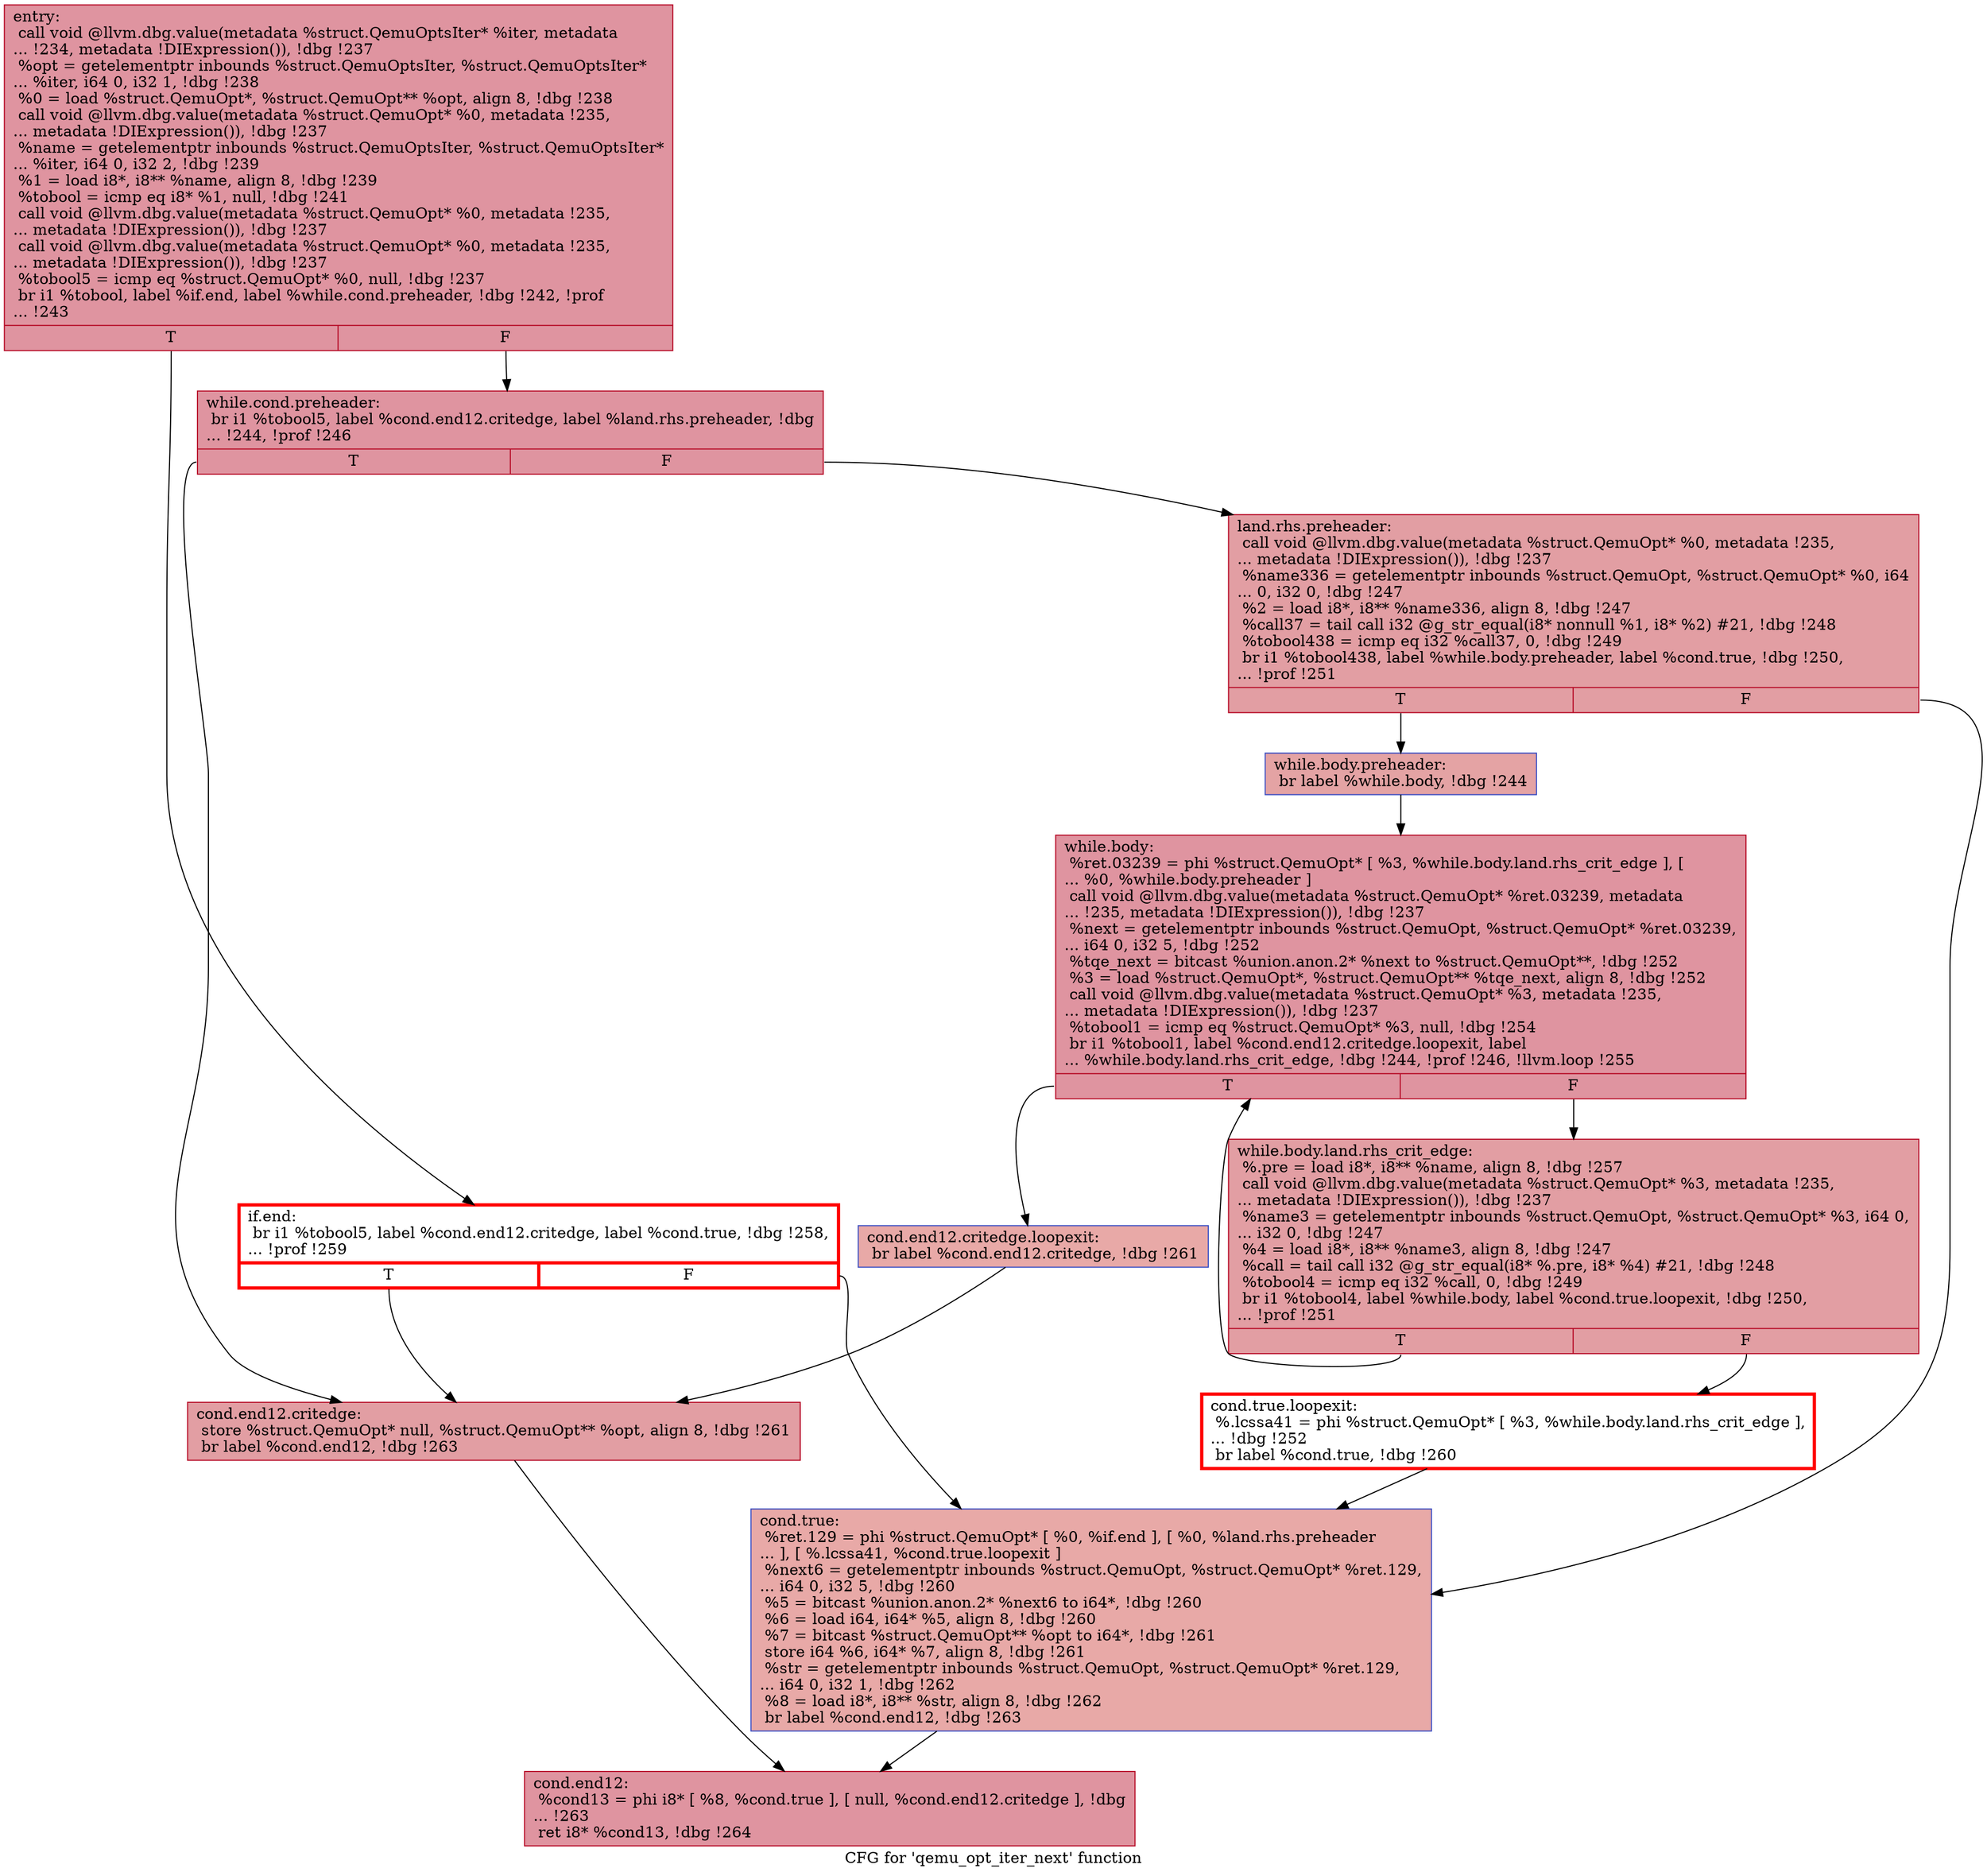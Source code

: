 digraph "CFG for 'qemu_opt_iter_next' function" {
	label="CFG for 'qemu_opt_iter_next' function";

	Node0x55ef421c2ad0 [shape=record,color="#b70d28ff", style=filled, fillcolor="#b70d2870",label="{entry:\l  call void @llvm.dbg.value(metadata %struct.QemuOptsIter* %iter, metadata\l... !234, metadata !DIExpression()), !dbg !237\l  %opt = getelementptr inbounds %struct.QemuOptsIter, %struct.QemuOptsIter*\l... %iter, i64 0, i32 1, !dbg !238\l  %0 = load %struct.QemuOpt*, %struct.QemuOpt** %opt, align 8, !dbg !238\l  call void @llvm.dbg.value(metadata %struct.QemuOpt* %0, metadata !235,\l... metadata !DIExpression()), !dbg !237\l  %name = getelementptr inbounds %struct.QemuOptsIter, %struct.QemuOptsIter*\l... %iter, i64 0, i32 2, !dbg !239\l  %1 = load i8*, i8** %name, align 8, !dbg !239\l  %tobool = icmp eq i8* %1, null, !dbg !241\l  call void @llvm.dbg.value(metadata %struct.QemuOpt* %0, metadata !235,\l... metadata !DIExpression()), !dbg !237\l  call void @llvm.dbg.value(metadata %struct.QemuOpt* %0, metadata !235,\l... metadata !DIExpression()), !dbg !237\l  %tobool5 = icmp eq %struct.QemuOpt* %0, null, !dbg !237\l  br i1 %tobool, label %if.end, label %while.cond.preheader, !dbg !242, !prof\l... !243\l|{<s0>T|<s1>F}}"];
	Node0x55ef421c2ad0:s0 -> Node0x55ef421c39a0;
	Node0x55ef421c2ad0:s1 -> Node0x55ef421c3950;
	Node0x55ef421c3950 [shape=record,color="#b70d28ff", style=filled, fillcolor="#b70d2870",label="{while.cond.preheader:                             \l  br i1 %tobool5, label %cond.end12.critedge, label %land.rhs.preheader, !dbg\l... !244, !prof !246\l|{<s0>T|<s1>F}}"];
	Node0x55ef421c3950:s0 -> Node0x55ef42166ec0;
	Node0x55ef421c3950:s1 -> Node0x55ef4233c950;
	Node0x55ef4233c950 [shape=record,color="#b70d28ff", style=filled, fillcolor="#be242e70",label="{land.rhs.preheader:                               \l  call void @llvm.dbg.value(metadata %struct.QemuOpt* %0, metadata !235,\l... metadata !DIExpression()), !dbg !237\l  %name336 = getelementptr inbounds %struct.QemuOpt, %struct.QemuOpt* %0, i64\l... 0, i32 0, !dbg !247\l  %2 = load i8*, i8** %name336, align 8, !dbg !247\l  %call37 = tail call i32 @g_str_equal(i8* nonnull %1, i8* %2) #21, !dbg !248\l  %tobool438 = icmp eq i32 %call37, 0, !dbg !249\l  br i1 %tobool438, label %while.body.preheader, label %cond.true, !dbg !250,\l... !prof !251\l|{<s0>T|<s1>F}}"];
	Node0x55ef4233c950:s0 -> Node0x55ef4247d780;
	Node0x55ef4233c950:s1 -> Node0x55ef421c5b10;
	Node0x55ef4247d780 [shape=record,color="#3d50c3ff", style=filled, fillcolor="#c32e3170",label="{while.body.preheader:                             \l  br label %while.body, !dbg !244\l}"];
	Node0x55ef4247d780 -> Node0x55ef421c54e0;
	Node0x55ef421c54e0 [shape=record,color="#b70d28ff", style=filled, fillcolor="#b70d2870",label="{while.body:                                       \l  %ret.03239 = phi %struct.QemuOpt* [ %3, %while.body.land.rhs_crit_edge ], [\l... %0, %while.body.preheader ]\l  call void @llvm.dbg.value(metadata %struct.QemuOpt* %ret.03239, metadata\l... !235, metadata !DIExpression()), !dbg !237\l  %next = getelementptr inbounds %struct.QemuOpt, %struct.QemuOpt* %ret.03239,\l... i64 0, i32 5, !dbg !252\l  %tqe_next = bitcast %union.anon.2* %next to %struct.QemuOpt**, !dbg !252\l  %3 = load %struct.QemuOpt*, %struct.QemuOpt** %tqe_next, align 8, !dbg !252\l  call void @llvm.dbg.value(metadata %struct.QemuOpt* %3, metadata !235,\l... metadata !DIExpression()), !dbg !237\l  %tobool1 = icmp eq %struct.QemuOpt* %3, null, !dbg !254\l  br i1 %tobool1, label %cond.end12.critedge.loopexit, label\l... %while.body.land.rhs_crit_edge, !dbg !244, !prof !246, !llvm.loop !255\l|{<s0>T|<s1>F}}"];
	Node0x55ef421c54e0:s0 -> Node0x55ef421d0260;
	Node0x55ef421c54e0:s1 -> Node0x55ef4219e650;
	Node0x55ef4219e650 [shape=record,color="#b70d28ff", style=filled, fillcolor="#be242e70",label="{while.body.land.rhs_crit_edge:                    \l  %.pre = load i8*, i8** %name, align 8, !dbg !257\l  call void @llvm.dbg.value(metadata %struct.QemuOpt* %3, metadata !235,\l... metadata !DIExpression()), !dbg !237\l  %name3 = getelementptr inbounds %struct.QemuOpt, %struct.QemuOpt* %3, i64 0,\l... i32 0, !dbg !247\l  %4 = load i8*, i8** %name3, align 8, !dbg !247\l  %call = tail call i32 @g_str_equal(i8* %.pre, i8* %4) #21, !dbg !248\l  %tobool4 = icmp eq i32 %call, 0, !dbg !249\l  br i1 %tobool4, label %while.body, label %cond.true.loopexit, !dbg !250,\l... !prof !251\l|{<s0>T|<s1>F}}"];
	Node0x55ef4219e650:s0 -> Node0x55ef421c54e0;
	Node0x55ef4219e650:s1 -> Node0x55ef421c3fa0;
	Node0x55ef421c39a0 [shape=record,penwidth=3.0, color="red",label="{if.end:                                           \l  br i1 %tobool5, label %cond.end12.critedge, label %cond.true, !dbg !258,\l... !prof !259\l|{<s0>T|<s1>F}}"];
	Node0x55ef421c39a0:s0 -> Node0x55ef42166ec0;
	Node0x55ef421c39a0:s1 -> Node0x55ef421c5b10;
	Node0x55ef421c3fa0 [shape=record,penwidth=3.0, color="red",label="{cond.true.loopexit:                               \l  %.lcssa41 = phi %struct.QemuOpt* [ %3, %while.body.land.rhs_crit_edge ],\l... !dbg !252\l  br label %cond.true, !dbg !260\l}"];
	Node0x55ef421c3fa0 -> Node0x55ef421c5b10;
	Node0x55ef421c5b10 [shape=record,color="#3d50c3ff", style=filled, fillcolor="#ca3b3770",label="{cond.true:                                        \l  %ret.129 = phi %struct.QemuOpt* [ %0, %if.end ], [ %0, %land.rhs.preheader\l... ], [ %.lcssa41, %cond.true.loopexit ]\l  %next6 = getelementptr inbounds %struct.QemuOpt, %struct.QemuOpt* %ret.129,\l... i64 0, i32 5, !dbg !260\l  %5 = bitcast %union.anon.2* %next6 to i64*, !dbg !260\l  %6 = load i64, i64* %5, align 8, !dbg !260\l  %7 = bitcast %struct.QemuOpt** %opt to i64*, !dbg !261\l  store i64 %6, i64* %7, align 8, !dbg !261\l  %str = getelementptr inbounds %struct.QemuOpt, %struct.QemuOpt* %ret.129,\l... i64 0, i32 1, !dbg !262\l  %8 = load i8*, i8** %str, align 8, !dbg !262\l  br label %cond.end12, !dbg !263\l}"];
	Node0x55ef421c5b10 -> Node0x55ef421c66b0;
	Node0x55ef421d0260 [shape=record,color="#3d50c3ff", style=filled, fillcolor="#ca3b3770",label="{cond.end12.critedge.loopexit:                     \l  br label %cond.end12.critedge, !dbg !261\l}"];
	Node0x55ef421d0260 -> Node0x55ef42166ec0;
	Node0x55ef42166ec0 [shape=record,color="#b70d28ff", style=filled, fillcolor="#be242e70",label="{cond.end12.critedge:                              \l  store %struct.QemuOpt* null, %struct.QemuOpt** %opt, align 8, !dbg !261\l  br label %cond.end12, !dbg !263\l}"];
	Node0x55ef42166ec0 -> Node0x55ef421c66b0;
	Node0x55ef421c66b0 [shape=record,color="#b70d28ff", style=filled, fillcolor="#b70d2870",label="{cond.end12:                                       \l  %cond13 = phi i8* [ %8, %cond.true ], [ null, %cond.end12.critedge ], !dbg\l... !263\l  ret i8* %cond13, !dbg !264\l}"];
}
